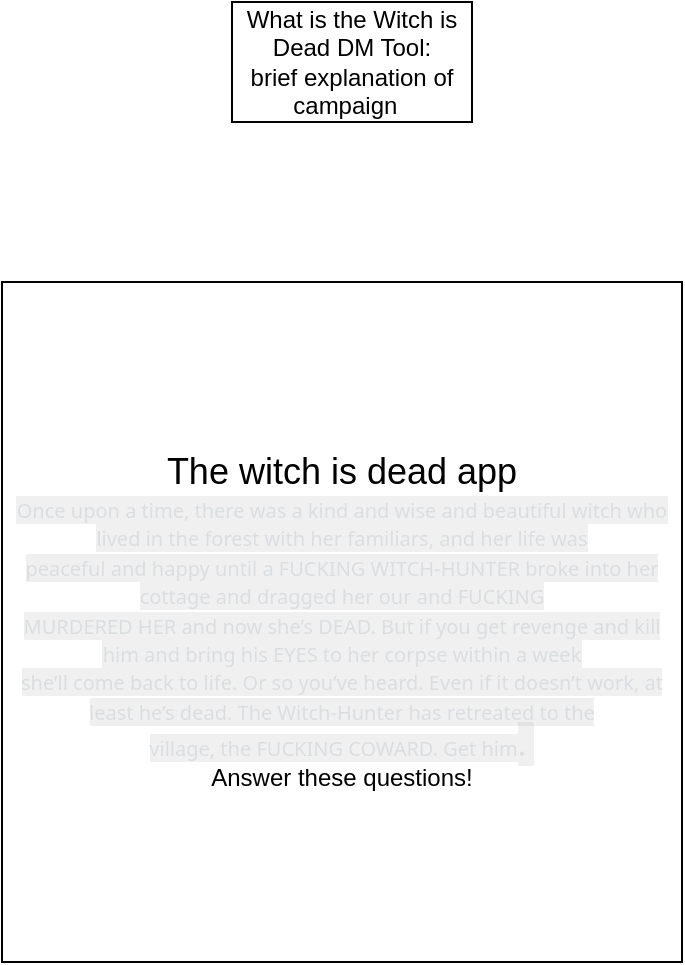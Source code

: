 <mxfile>
    <diagram id="VlTVIQ_uVNprqt_oUU2L" name="Home Screen">
        <mxGraphModel dx="936" dy="484" grid="1" gridSize="10" guides="1" tooltips="1" connect="1" arrows="1" fold="1" page="1" pageScale="1" pageWidth="850" pageHeight="1100" math="0" shadow="0">
            <root>
                <mxCell id="0"/>
                <mxCell id="1" parent="0"/>
                <mxCell id="2" value="&lt;font style=&quot;&quot;&gt;&lt;span style=&quot;font-size: 18px;&quot;&gt;The witch is dead app&lt;/span&gt;&lt;br&gt;&lt;font style=&quot;font-size: 10px;&quot;&gt;&lt;span style=&quot;margin: 0px; padding: 0px; border: 0px; font-family: &amp;quot;gg sans&amp;quot;, &amp;quot;Noto Sans&amp;quot;, &amp;quot;Helvetica Neue&amp;quot;, Helvetica, Arial, sans-serif; vertical-align: baseline; outline: 0px; color: rgb(219, 222, 225); text-align: left; background-color: rgba(2, 2, 2, 0.06);&quot;&gt;Once upon a time&lt;/span&gt;&lt;span style=&quot;margin: 0px; padding: 0px; border: 0px; font-family: &amp;quot;gg sans&amp;quot;, &amp;quot;Noto Sans&amp;quot;, &amp;quot;Helvetica Neue&amp;quot;, Helvetica, Arial, sans-serif; vertical-align: baseline; outline: 0px; color: rgb(219, 222, 225); text-align: left; background-color: rgba(2, 2, 2, 0.06);&quot;&gt;, there was a kind and wise and beautiful witch who lived in the forest with her familiars&lt;/span&gt;&lt;span style=&quot;margin: 0px; padding: 0px; border: 0px; font-family: &amp;quot;gg sans&amp;quot;, &amp;quot;Noto Sans&amp;quot;, &amp;quot;Helvetica Neue&amp;quot;, Helvetica, Arial, sans-serif; vertical-align: baseline; outline: 0px; color: rgb(219, 222, 225); text-align: left; background-color: rgba(2, 2, 2, 0.06);&quot;&gt;, and her life was&lt;br&gt;peaceful and happy until a FUCKING WITCH&lt;/span&gt;&lt;span style=&quot;margin: 0px; padding: 0px; border: 0px; font-family: &amp;quot;gg sans&amp;quot;, &amp;quot;Noto Sans&amp;quot;, &amp;quot;Helvetica Neue&amp;quot;, Helvetica, Arial, sans-serif; vertical-align: baseline; outline: 0px; color: rgb(219, 222, 225); text-align: left; background-color: rgba(2, 2, 2, 0.06);&quot;&gt;-HUNTER broke into her cottage and dragged her our and FUCKING&lt;br&gt;MURDERED HER and now she’s DEAD&lt;/span&gt;&lt;span style=&quot;margin: 0px; padding: 0px; border: 0px; font-family: &amp;quot;gg sans&amp;quot;, &amp;quot;Noto Sans&amp;quot;, &amp;quot;Helvetica Neue&amp;quot;, Helvetica, Arial, sans-serif; vertical-align: baseline; outline: 0px; color: rgb(219, 222, 225); text-align: left; background-color: rgba(2, 2, 2, 0.06);&quot;&gt;. But if you get revenge and kill him and bring his EYES to her corpse within a week&lt;br&gt;she’ll come back to life&lt;/span&gt;&lt;span style=&quot;margin: 0px; padding: 0px; border: 0px; font-family: &amp;quot;gg sans&amp;quot;, &amp;quot;Noto Sans&amp;quot;, &amp;quot;Helvetica Neue&amp;quot;, Helvetica, Arial, sans-serif; vertical-align: baseline; outline: 0px; color: rgb(219, 222, 225); text-align: left; background-color: rgba(2, 2, 2, 0.06);&quot;&gt;. Or so you’ve heard&lt;/span&gt;&lt;span style=&quot;margin: 0px; padding: 0px; border: 0px; font-family: &amp;quot;gg sans&amp;quot;, &amp;quot;Noto Sans&amp;quot;, &amp;quot;Helvetica Neue&amp;quot;, Helvetica, Arial, sans-serif; vertical-align: baseline; outline: 0px; color: rgb(219, 222, 225); text-align: left; background-color: rgba(2, 2, 2, 0.06);&quot;&gt;. Even if it doesn’t work&lt;/span&gt;&lt;span style=&quot;margin: 0px; padding: 0px; border: 0px; font-family: &amp;quot;gg sans&amp;quot;, &amp;quot;Noto Sans&amp;quot;, &amp;quot;Helvetica Neue&amp;quot;, Helvetica, Arial, sans-serif; vertical-align: baseline; outline: 0px; color: rgb(219, 222, 225); text-align: left; background-color: rgba(2, 2, 2, 0.06);&quot;&gt;, at least he’s dead&lt;/span&gt;&lt;span style=&quot;margin: 0px; padding: 0px; border: 0px; font-family: &amp;quot;gg sans&amp;quot;, &amp;quot;Noto Sans&amp;quot;, &amp;quot;Helvetica Neue&amp;quot;, Helvetica, Arial, sans-serif; vertical-align: baseline; outline: 0px; color: rgb(219, 222, 225); text-align: left; background-color: rgba(2, 2, 2, 0.06);&quot;&gt;. The Witch&lt;/span&gt;&lt;span style=&quot;margin: 0px; padding: 0px; border: 0px; font-family: &amp;quot;gg sans&amp;quot;, &amp;quot;Noto Sans&amp;quot;, &amp;quot;Helvetica Neue&amp;quot;, Helvetica, Arial, sans-serif; vertical-align: baseline; outline: 0px; color: rgb(219, 222, 225); text-align: left; background-color: rgba(2, 2, 2, 0.06);&quot;&gt;-Hunter has retreated to the&lt;br&gt;village&lt;/span&gt;&lt;span style=&quot;margin: 0px; padding: 0px; border: 0px; font-family: &amp;quot;gg sans&amp;quot;, &amp;quot;Noto Sans&amp;quot;, &amp;quot;Helvetica Neue&amp;quot;, Helvetica, Arial, sans-serif; vertical-align: baseline; outline: 0px; color: rgb(219, 222, 225); text-align: left; background-color: rgba(2, 2, 2, 0.06);&quot;&gt;, the FUCKING COWARD&lt;/span&gt;&lt;span style=&quot;margin: 0px; padding: 0px; border: 0px; font-family: &amp;quot;gg sans&amp;quot;, &amp;quot;Noto Sans&amp;quot;, &amp;quot;Helvetica Neue&amp;quot;, Helvetica, Arial, sans-serif; vertical-align: baseline; outline: 0px; color: rgb(219, 222, 225); text-align: left; background-color: rgba(2, 2, 2, 0.06);&quot;&gt;. Get him&lt;/span&gt;&lt;/font&gt;&lt;span style=&quot;font-size: 16px; margin: 0px; padding: 0px; border: 0px; font-family: &amp;quot;gg sans&amp;quot;, &amp;quot;Noto Sans&amp;quot;, &amp;quot;Helvetica Neue&amp;quot;, Helvetica, Arial, sans-serif; vertical-align: baseline; outline: 0px; color: rgb(219, 222, 225); text-align: left; background-color: rgba(2, 2, 2, 0.06);&quot;&gt;.&amp;nbsp;&lt;br&gt;&lt;/span&gt;Answer these questions!&lt;br&gt;&lt;/font&gt;" style="whiteSpace=wrap;html=1;aspect=fixed;" parent="1" vertex="1">
                    <mxGeometry x="250" y="170" width="340" height="340" as="geometry"/>
                </mxCell>
                <mxCell id="fr-jXe_23C4jaonc4Bjb-2" value="What is the Witch is Dead DM Tool:&lt;br&gt;brief explanation of campaign&amp;nbsp;&amp;nbsp;" style="whiteSpace=wrap;html=1;" vertex="1" parent="1">
                    <mxGeometry x="365" y="30" width="120" height="60" as="geometry"/>
                </mxCell>
            </root>
        </mxGraphModel>
    </diagram>
    <diagram id="6uwPcJgx6ONhXcBsmUZr" name="tHE pLAYERS">
        <mxGraphModel dx="1123" dy="581" grid="1" gridSize="10" guides="1" tooltips="1" connect="1" arrows="1" fold="1" page="1" pageScale="1" pageWidth="850" pageHeight="1100" math="0" shadow="0">
            <root>
                <mxCell id="0"/>
                <mxCell id="1" parent="0"/>
                <mxCell id="iFzs4Dohuowm4WlMSW6f-1" value="ROLL A D10 TO SEE WHAT YOU ARE:&lt;br&gt;&lt;br&gt;&lt;br&gt;&lt;br&gt;RNG Number Generator&amp;nbsp;&lt;br&gt;Blacked out rectangles. When number is clicked the black card flips around for your role and reveals animal + Their Traits.&lt;br&gt;Radio button for amout of players in the campaign so it revelas that many random cards&lt;br&gt;&lt;br&gt;&lt;div&gt;1. Fox C2 F2 S1 Q1 6. Hare C2 F2 S1 Q1&lt;/div&gt;&lt;div&gt;2. Cat C0 F1 S3 Q2 7. Magpie C2 F1 S1 Q2&lt;/div&gt;&lt;div&gt;3. Toad C1 F0 S2 Q1 8. Crow C2 F1 S2 Q1&lt;/div&gt;&lt;div&gt;4. Spider C2 F0 S3 Q1 9. Dog C1 F3 S0 Q1&lt;/div&gt;&lt;div&gt;5. Owl C3 F1 S1 Q2 10. Rat C1 F0 S2 Q2&lt;/div&gt;" style="rounded=0;whiteSpace=wrap;html=1;" vertex="1" parent="1">
                    <mxGeometry x="55" y="200" width="360" height="265" as="geometry"/>
                </mxCell>
                <mxCell id="iFzs4Dohuowm4WlMSW6f-2" value="&lt;div&gt;YOUR WITCH TAUGHT YOU A SPELL (D10):&lt;/div&gt;&lt;div&gt;None of these are flashy—little bits of hedge magic&lt;/div&gt;&lt;div&gt;to help out around the house. But they’ll have to do.&lt;/div&gt;&lt;div&gt;1. Unseen hand 6. Make flame&lt;/div&gt;&lt;div&gt;2. Conjure light 7. Tidy, clean, and mend&lt;/div&gt;&lt;div&gt;3. Speak human 8. Plant Growth&lt;/div&gt;&lt;div&gt;4. Lock/unlock,&lt;/div&gt;&lt;div&gt;open/close&lt;/div&gt;&lt;div&gt;&lt;br&gt;&lt;/div&gt;&lt;div&gt;9. Distract/Confuse&lt;/div&gt;&lt;div&gt;&lt;br&gt;&lt;/div&gt;&lt;div&gt;5. Conjure dinner 10. Make a book read itself aloud&lt;/div&gt;" style="rounded=0;whiteSpace=wrap;html=1;" vertex="1" parent="1">
                    <mxGeometry x="55" y="550" width="360" height="220" as="geometry"/>
                </mxCell>
                <mxCell id="iFzs4Dohuowm4WlMSW6f-3" value="Player Characters" style="rounded=1;whiteSpace=wrap;html=1;" vertex="1" parent="1">
                    <mxGeometry x="120" y="25" width="210" height="30" as="geometry"/>
                </mxCell>
                <mxCell id="iFzs4Dohuowm4WlMSW6f-4" value="Attaches a Spell to each character from above" style="rounded=1;whiteSpace=wrap;html=1;" vertex="1" parent="1">
                    <mxGeometry x="100" y="510" width="270" height="30" as="geometry"/>
                </mxCell>
                <mxCell id="iFzs4Dohuowm4WlMSW6f-5" value="&lt;div&gt;YOU ARE A CUTE WOODLAND ANIMAL.&lt;/div&gt;&lt;div&gt;&lt;br&gt;&lt;/div&gt;&lt;div&gt;You have four traits:&lt;/div&gt;&lt;div&gt;CLEVER (understand/interact with humans)&lt;/div&gt;&lt;div&gt;FIERCE (scare, drag, push, carry, bite, scratch)&lt;/div&gt;&lt;div&gt;SLY (sneak, steal, hide)&lt;/div&gt;&lt;div&gt;QUICK (outpace, climb, evade)&lt;/div&gt;" style="rounded=1;whiteSpace=wrap;html=1;" vertex="1" parent="1">
                    <mxGeometry x="45" y="80" width="385" height="110" as="geometry"/>
                </mxCell>
                <mxCell id="dAmLKm3QbRF3Hrt1JnhO-1" value="Character Cards for each animal&amp;nbsp;&lt;br&gt;flippable or hover for Traits&amp;nbsp;" style="rounded=1;whiteSpace=wrap;html=1;" vertex="1" parent="1">
                    <mxGeometry x="435" y="240" width="100" height="80" as="geometry"/>
                </mxCell>
                <mxCell id="dAmLKm3QbRF3Hrt1JnhO-2" value="Animal Name (Top)&lt;br&gt;&lt;br&gt;&lt;br&gt;Photo of animal&amp;nbsp;&lt;br&gt;empty space for filling in custom name (printout)&lt;br&gt;&lt;br&gt;Character traits&amp;nbsp;&lt;br&gt;&lt;br&gt;CLICK TO LEARN A WITCHES SPELL" style="rounded=1;whiteSpace=wrap;html=1;" vertex="1" parent="1">
                    <mxGeometry x="600" y="190" width="210" height="310" as="geometry"/>
                </mxCell>
                <mxCell id="m_eHI9LnEeAwfiTzXGa1-1" value="ROLEPLAY REMINDER/ HELP:&lt;br&gt;&lt;br&gt;&lt;br&gt;&lt;div&gt;When you try to do something, roll a D10 and add your most&lt;/div&gt;&lt;div&gt;relevant trait. The GM tells you what number you need to equal&lt;/div&gt;&lt;div&gt;or beat. If the task is dangerous, you gain a point of DANGER if&lt;/div&gt;&lt;div&gt;you fail. If you ever roll equal to or under your DANGER, you’re&lt;/div&gt;&lt;div&gt;in serious trouble—dead, trapped, lost, or captured.&lt;/div&gt;&lt;div&gt;&lt;br&gt;&lt;/div&gt;&lt;div&gt;&lt;br&gt;&lt;/div&gt;&lt;div&gt;USING MAGIC IS ALWAYS DANGEROUS.&lt;/div&gt;&lt;div&gt;&lt;br&gt;&lt;/div&gt;&lt;div&gt;The GM’s characters don’t use dice; they force you to roll them.&lt;/div&gt;&lt;div&gt;Remember: Most tasks that are normal to humans are really&lt;/div&gt;&lt;div&gt;difficult for animals, unless they’re broken down into smaller steps:&lt;/div&gt;&lt;div&gt;remember, you don’t have opposable thumbs, and all you know&lt;/div&gt;&lt;div&gt;of the human world is what the witch taught you. You can talk to&lt;/div&gt;&lt;div&gt;other animals of the same or similar species. (You can lower your&lt;/div&gt;&lt;div&gt;danger by solving, or running away from, your problems.)&lt;/div&gt;" style="whiteSpace=wrap;html=1;" vertex="1" parent="1">
                    <mxGeometry x="55" y="800" width="450" height="340" as="geometry"/>
                </mxCell>
                <mxCell id="u0Zs7-2ry0ynW-C8kosI-1" value="Viewed like a locked character in MK" style="ellipse;whiteSpace=wrap;html=1;" vertex="1" parent="1">
                    <mxGeometry x="440" y="340" width="90" height="90" as="geometry"/>
                </mxCell>
                <mxCell id="u0Zs7-2ry0ynW-C8kosI-2" value="Card Example&amp;nbsp;" style="text;html=1;align=center;verticalAlign=middle;resizable=0;points=[];autosize=1;strokeColor=none;fillColor=none;" vertex="1" parent="1">
                    <mxGeometry x="655" y="160" width="100" height="30" as="geometry"/>
                </mxCell>
            </root>
        </mxGraphModel>
    </diagram>
    <diagram id="wIIEuBSzTDtJ8uD_SaCD" name="The Villiage ">
        <mxGraphModel dx="1123" dy="1681" grid="1" gridSize="10" guides="1" tooltips="1" connect="1" arrows="1" fold="1" page="1" pageScale="1" pageWidth="850" pageHeight="1100" math="0" shadow="0">
            <root>
                <mxCell id="0"/>
                <mxCell id="1" parent="0"/>
                <mxCell id="WPoCyGMDXKS-ZfHf7MiV-1" value="What is your villiage like?" style="rounded=0;whiteSpace=wrap;html=1;" vertex="1" parent="1">
                    <mxGeometry x="80" y="-1040" width="280" height="80" as="geometry"/>
                </mxCell>
                <mxCell id="WPoCyGMDXKS-ZfHf7MiV-2" value="Roll Twice for attributes&amp;nbsp;&amp;nbsp;" style="ellipse;whiteSpace=wrap;html=1;" vertex="1" parent="1">
                    <mxGeometry x="160" y="-920" width="120" height="80" as="geometry"/>
                </mxCell>
                <mxCell id="mQ1CWFpBXp9BISkwJMDC-1" value="Dice animation and a pop up happens showing what traits happens&amp;nbsp;" style="text;html=1;align=center;verticalAlign=middle;resizable=0;points=[];autosize=1;strokeColor=none;fillColor=none;" vertex="1" parent="1">
                    <mxGeometry x="40" y="-820" width="380" height="30" as="geometry"/>
                </mxCell>
                <mxCell id="mQ1CWFpBXp9BISkwJMDC-2" value="&lt;div&gt;1. Under the thumb of the baron&lt;/div&gt;&lt;div&gt;2. Filled with cheery gnomes&lt;/div&gt;&lt;div&gt;3. Controlled by a creepy cult&lt;/div&gt;&lt;div&gt;4. Devoutly religious&lt;/div&gt;&lt;div&gt;5. Incredibly superstitious&lt;/div&gt;&lt;div&gt;6. At war with forest tribes&lt;/div&gt;&lt;div&gt;7. Built around a wizard college&lt;/div&gt;&lt;div&gt;8. Full of hardy mining folk&lt;/div&gt;&lt;div&gt;9. Shady and dangerous&lt;/div&gt;&lt;div&gt;10. Oppressively perfect&lt;/div&gt;" style="rounded=1;whiteSpace=wrap;html=1;" vertex="1" parent="1">
                    <mxGeometry x="70" y="-780" width="300" height="230" as="geometry"/>
                </mxCell>
                <mxCell id="mQ1CWFpBXp9BISkwJMDC-3" value="Side Div that populates what ur villiage is like:&lt;br&gt;&lt;br&gt;E.G.&lt;br&gt;&quot;The villiage of ________ is ____________&quot;&lt;br&gt;&lt;br&gt;to ---&amp;gt;&lt;br&gt;&lt;br&gt;&quot;Your villiage is&amp;nbsp;under the thumb of the baron&quot;&lt;br&gt;AND&amp;nbsp;&lt;br&gt;&quot;Your villiage is at war with forest tribesn&quot;&lt;br&gt;&lt;br&gt;After the dice roll" style="rounded=0;whiteSpace=wrap;html=1;" vertex="1" parent="1">
                    <mxGeometry x="555" y="-740" width="260" height="285" as="geometry"/>
                </mxCell>
                <mxCell id="4zMSNYMRQRztMN8ONn_6-1" value="&lt;div&gt;&lt;font style=&quot;font-size: 12px;&quot;&gt;1. Armed and tough&lt;/font&gt;&lt;/div&gt;&lt;div&gt;&lt;font style=&quot;font-size: 12px;&quot;&gt;2. Wizened and wise&lt;/font&gt;&lt;/div&gt;&lt;div&gt;&lt;font style=&quot;&quot;&gt;&lt;span style=&quot;font-size: 12px;&quot;&gt;3&lt;/span&gt;&lt;font style=&quot;font-size: 12px;&quot;&gt;. Drunk and violent&lt;/font&gt;&lt;/font&gt;&lt;/div&gt;&lt;div&gt;&lt;font style=&quot;font-size: 12px;&quot;&gt;4. Pious and aggressive&lt;/font&gt;&lt;/div&gt;&lt;div&gt;&lt;font style=&quot;font-size: 12px;&quot;&gt;5. Guarded and cowardly&lt;/font&gt;&lt;/div&gt;&lt;div&gt;&lt;font style=&quot;font-size: 12px;&quot;&gt;6. Magical and jealous&lt;/font&gt;&lt;/div&gt;&lt;div&gt;&lt;font style=&quot;font-size: 12px;&quot;&gt;7. Clever and cruel&lt;/font&gt;&lt;/div&gt;&lt;div&gt;&lt;font style=&quot;font-size: 12px;&quot;&gt;8. Duplicitous and hidden&lt;/font&gt;&lt;/div&gt;&lt;div&gt;&lt;font style=&quot;font-size: 12px;&quot;&gt;9. Jolly and well-meaning&lt;/font&gt;&lt;/div&gt;&lt;div&gt;&lt;font style=&quot;font-size: 12px;&quot;&gt;10. Headstrong and wild&lt;/font&gt;&lt;/div&gt;" style="whiteSpace=wrap;html=1;aspect=fixed;fontSize=10;" vertex="1" parent="1">
                    <mxGeometry x="70" y="-410" width="310" height="310" as="geometry"/>
                </mxCell>
                <mxCell id="4zMSNYMRQRztMN8ONn_6-2" value="THE WITCH-HUNTER IS (ROLL ONCE):" style="ellipse;whiteSpace=wrap;html=1;fontSize=10;" vertex="1" parent="1">
                    <mxGeometry x="170" y="-520" width="100" height="70" as="geometry"/>
                </mxCell>
                <mxCell id="mQ1CWFpBXp9BISkwJMDC-4" value="Mayber add a picture of a default fantasy &lt;br&gt;villiage or have different images for scenarios&amp;nbsp;" style="text;html=1;align=center;verticalAlign=middle;resizable=0;points=[];autosize=1;strokeColor=none;fillColor=none;" vertex="1" parent="1">
                    <mxGeometry x="550" y="-800" width="270" height="40" as="geometry"/>
                </mxCell>
                <mxCell id="4zMSNYMRQRztMN8ONn_6-3" value="&lt;font style=&quot;font-size: 12px;&quot;&gt;But heres the twist&lt;/font&gt;" style="ellipse;whiteSpace=wrap;html=1;fontSize=10;" vertex="1" parent="1">
                    <mxGeometry x="620" y="-440" width="160" height="100" as="geometry"/>
                </mxCell>
                <mxCell id="mQ1CWFpBXp9BISkwJMDC-5" value="The village folk are in on it&#10;2. A rival witch set her up&#10;3. The Witch-Hunter didn’t do it&#10;4. The Witch-Hunter is waiting for you&#10;5. The village folk are having a festival&#10;6. The Witch-Hunter died, and is being buried&#10;7. There are two (rival) Witch-Hunters in the village&#10;8. The village is abandoned&#10;9. The Witch-Hunter has dragged a suspect up for&#10;interrogation&#10;10. The village folk hate the Witch-Hunter" style="rounded=1;whiteSpace=wrap;html=1;" vertex="1" parent="1">
                    <mxGeometry x="545" y="-330" width="325" height="260" as="geometry"/>
                </mxCell>
                <mxCell id="4zMSNYMRQRztMN8ONn_6-4" style="edgeStyle=none;html=1;exitX=1;exitY=1;exitDx=0;exitDy=0;fontSize=10;" edge="1" parent="1" source="4zMSNYMRQRztMN8ONn_6-3" target="4zMSNYMRQRztMN8ONn_6-3">
                    <mxGeometry relative="1" as="geometry"/>
                </mxCell>
                <mxCell id="mQ1CWFpBXp9BISkwJMDC-8" value="&lt;span style=&quot;&quot;&gt;What is the name of your Villiage?&lt;/span&gt;" style="rounded=1;whiteSpace=wrap;html=1;" vertex="1" parent="1">
                    <mxGeometry x="585" y="-920" width="200" height="60" as="geometry"/>
                </mxCell>
                <mxCell id="4zMSNYMRQRztMN8ONn_6-5" value="1" style="text;html=1;align=center;verticalAlign=middle;resizable=0;points=[];autosize=1;strokeColor=none;fillColor=none;fontSize=12;" vertex="1" parent="1">
                    <mxGeometry x="115" y="-895" width="30" height="30" as="geometry"/>
                </mxCell>
                <mxCell id="4zMSNYMRQRztMN8ONn_6-6" value="2" style="text;html=1;align=center;verticalAlign=middle;resizable=0;points=[];autosize=1;strokeColor=none;fillColor=none;fontSize=12;" vertex="1" parent="1">
                    <mxGeometry x="535" y="-905" width="30" height="30" as="geometry"/>
                </mxCell>
                <mxCell id="4zMSNYMRQRztMN8ONn_6-7" value="3" style="text;html=1;align=center;verticalAlign=middle;resizable=0;points=[];autosize=1;strokeColor=none;fillColor=none;fontSize=12;" vertex="1" parent="1">
                    <mxGeometry x="95" y="-495" width="30" height="30" as="geometry"/>
                </mxCell>
                <mxCell id="4zMSNYMRQRztMN8ONn_6-8" value="4" style="text;html=1;align=center;verticalAlign=middle;resizable=0;points=[];autosize=1;strokeColor=none;fillColor=none;fontSize=12;" vertex="1" parent="1">
                    <mxGeometry x="565" y="-405" width="30" height="30" as="geometry"/>
                </mxCell>
            </root>
        </mxGraphModel>
    </diagram>
    <diagram id="xpyrDB7YnGEAmHyf3UlZ" name="Bottom of the site">
        <mxGraphModel dx="1123" dy="2781" grid="1" gridSize="10" guides="1" tooltips="1" connect="1" arrows="1" fold="1" page="1" pageScale="1" pageWidth="850" pageHeight="1100" math="0" shadow="0">
            <root>
                <mxCell id="0"/>
                <mxCell id="1" parent="0"/>
                <mxCell id="Y45PMTjYvJMj17GAkynw-1" value="Your One SHot is Ready&amp;nbsp;" style="rounded=0;whiteSpace=wrap;html=1;" vertex="1" parent="1">
                    <mxGeometry x="80" y="-2160" width="680" height="80" as="geometry"/>
                </mxCell>
                <mxCell id="Y45PMTjYvJMj17GAkynw-2" value="You're in this villiage with these animals (cards)&lt;br&gt;Shows all the info from the builder&amp;nbsp;" style="rounded=0;whiteSpace=wrap;html=1;" vertex="1" parent="1">
                    <mxGeometry x="80" y="-2040" width="680" height="150" as="geometry"/>
                </mxCell>
            </root>
        </mxGraphModel>
    </diagram>
</mxfile>